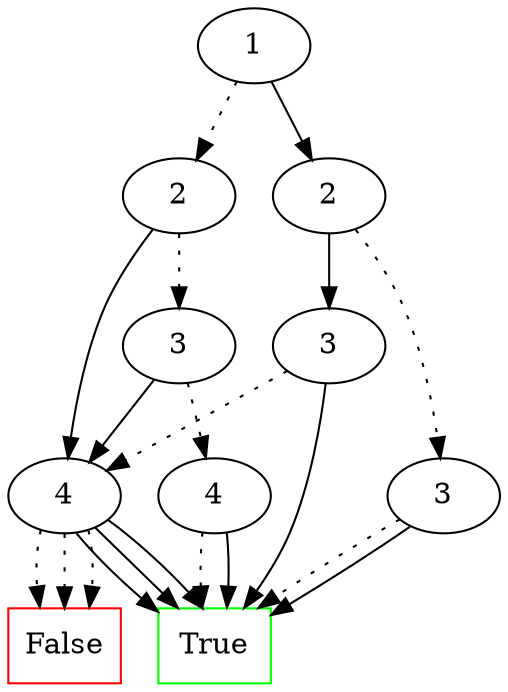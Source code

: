 digraph g {

70228968925340 [label = 1];
70228968925340 -> 70228968950188 [style=dotted];
70228968925340 -> 70228968925416;
70228968950188 [label = 2];
70228968950188 -> 70228968961608 [style=dotted];
70228968950188 -> 70228968961684;
70228968961608 [label = 3];
70228968961608 -> 70228968966588 [style=dotted];
70228968961608 -> 70228968961684;
70228968966588 [label = 4];
70228968966588 -> 70228968968268 [style=dotted];
70228968966588 -> 70228968968268;
70228968968268 [shape = box, label = True,color =green];
70228968968268 [shape = box, label = True,color =green];
70228968961684 [label = 4];
70228968961684 -> 70228968963364 [style=dotted];
70228968961684 -> 70228968968268;
70228968963364 [shape = box, label = False,color =red];
70228968968268 [shape = box, label = True,color =green];
70228968961684 [label = 4];
70228968961684 -> 70228968963364 [style=dotted];
70228968961684 -> 70228968968268;
70228968963364 [shape = box, label = False,color =red];
70228968968268 [shape = box, label = True,color =green];
70228968925416 [label = 2];
70228968925416 -> 70228968936920 [style=dotted];
70228968925416 -> 70228968925492;
70228968936920 [label = 3];
70228968936920 -> 70228968968268 [style=dotted];
70228968936920 -> 70228968968268;
70228968968268 [shape = box, label = True,color =green];
70228968968268 [shape = box, label = True,color =green];
70228968925492 [label = 3];
70228968925492 -> 70228968961684 [style=dotted];
70228968925492 -> 70228968968268;
70228968961684 [label = 4];
70228968961684 -> 70228968963364 [style=dotted];
70228968961684 -> 70228968968268;
70228968963364 [shape = box, label = False,color =red];
70228968968268 [shape = box, label = True,color =green];
70228968968268 [shape = box, label = True,color =green];}
